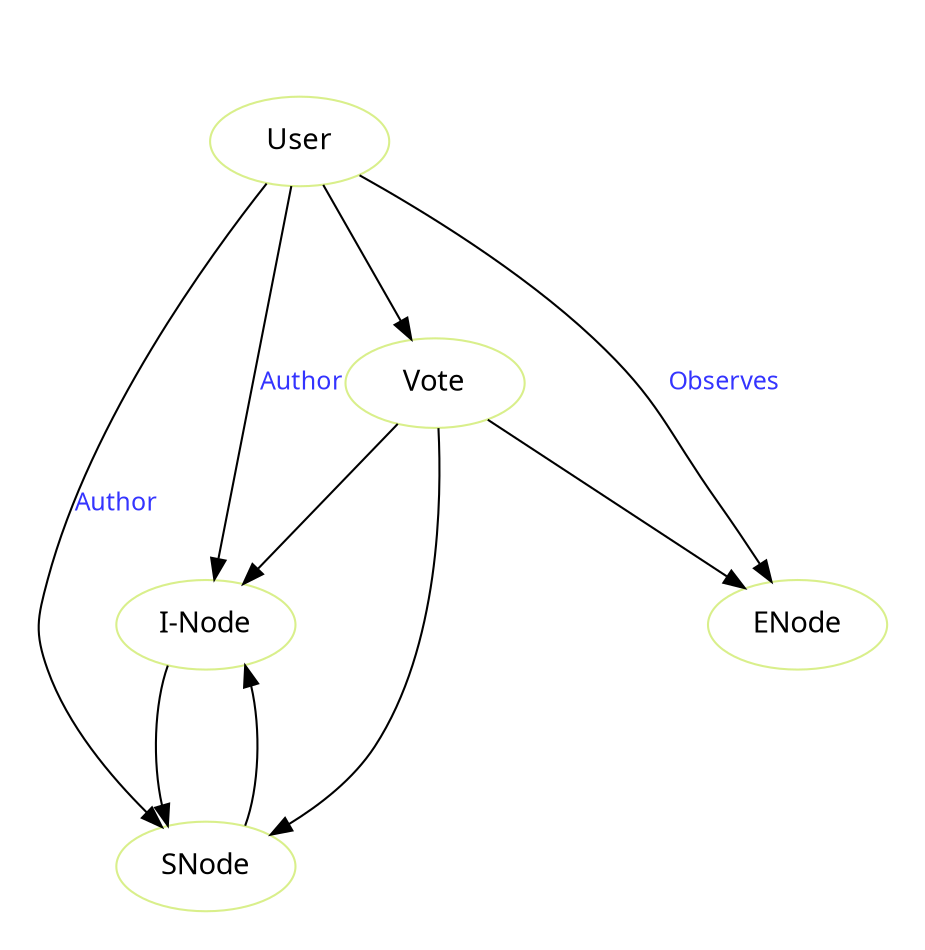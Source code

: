 digraph graph_name {
  graph [
    charset = "UTF-8";
    label = "sample graph",
    labelloc = "t",
    labeljust = "c",
    bgcolor = "#FFFFFF",
    fontcolor = white,
    fontsize = 18,
    style = "filled",
    rankdir = TB,
    margin = 0.2,
    splines = spline,
    ranksep = 1.0,
    nodesep = 0.9
  ];

  node [
    colorscheme = "rdylgn11"
    style = "solid,filled",
    fontsize = 14,
    fontcolor = "#000000",
    fontname = "Migu 1M",
    color = 7,
    fillcolor = "#FFFFFF",
    fixedsize = false,
    height = 0.6,
    width = 1.2
  ];

  edge [
    style = solid,
    fontsize = 12,
    fontcolor = "#3434FF",
    fontname = "Migu 1M",
    color = black,
    labelfloat = true,
    labeldistance = 3.5,
    labelangle = 70
  ];

  subgraph cluster1 {
      
  }
  subgraph cluster2 {
      
  }
  // node define
    User [];
    INode [label = "I-Node"];
    SNode [];
    ENode [];
    Vote [];

  // edge define
    User->INode [label = "Author"]
    User->SNode [label = "Author"]
    User->ENode [label = "Observes"]
    INode->SNode
    SNode->INode
    User->Vote
    Vote->ENode
    Vote->INode
    Vote->SNode
}
